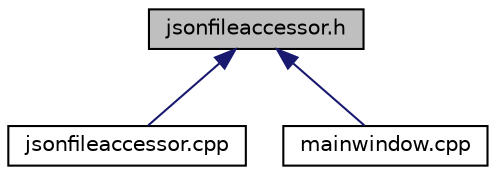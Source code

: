 digraph "jsonfileaccessor.h"
{
 // LATEX_PDF_SIZE
  edge [fontname="Helvetica",fontsize="10",labelfontname="Helvetica",labelfontsize="10"];
  node [fontname="Helvetica",fontsize="10",shape=record];
  Node1 [label="jsonfileaccessor.h",height=0.2,width=0.4,color="black", fillcolor="grey75", style="filled", fontcolor="black",tooltip="Class for writing to file QJsonObject and reading It from file"];
  Node1 -> Node2 [dir="back",color="midnightblue",fontsize="10",style="solid",fontname="Helvetica"];
  Node2 [label="jsonfileaccessor.cpp",height=0.2,width=0.4,color="black", fillcolor="white", style="filled",URL="$jsonfileaccessor_8cpp.html",tooltip="jsonfileaccessor.h implementation"];
  Node1 -> Node3 [dir="back",color="midnightblue",fontsize="10",style="solid",fontname="Helvetica"];
  Node3 [label="mainwindow.cpp",height=0.2,width=0.4,color="black", fillcolor="white", style="filled",URL="$mainwindow_8cpp.html",tooltip="mainwindow.h implementation"];
}

